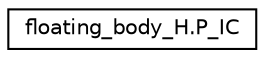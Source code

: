 digraph "Graphical Class Hierarchy"
{
 // LATEX_PDF_SIZE
  edge [fontname="Helvetica",fontsize="10",labelfontname="Helvetica",labelfontsize="10"];
  node [fontname="Helvetica",fontsize="10",shape=record];
  rankdir="LR";
  Node0 [label="floating_body_H.P_IC",height=0.2,width=0.4,color="black", fillcolor="white", style="filled",URL="$classfloating__body__H_1_1P__IC.html",tooltip=" "];
}
